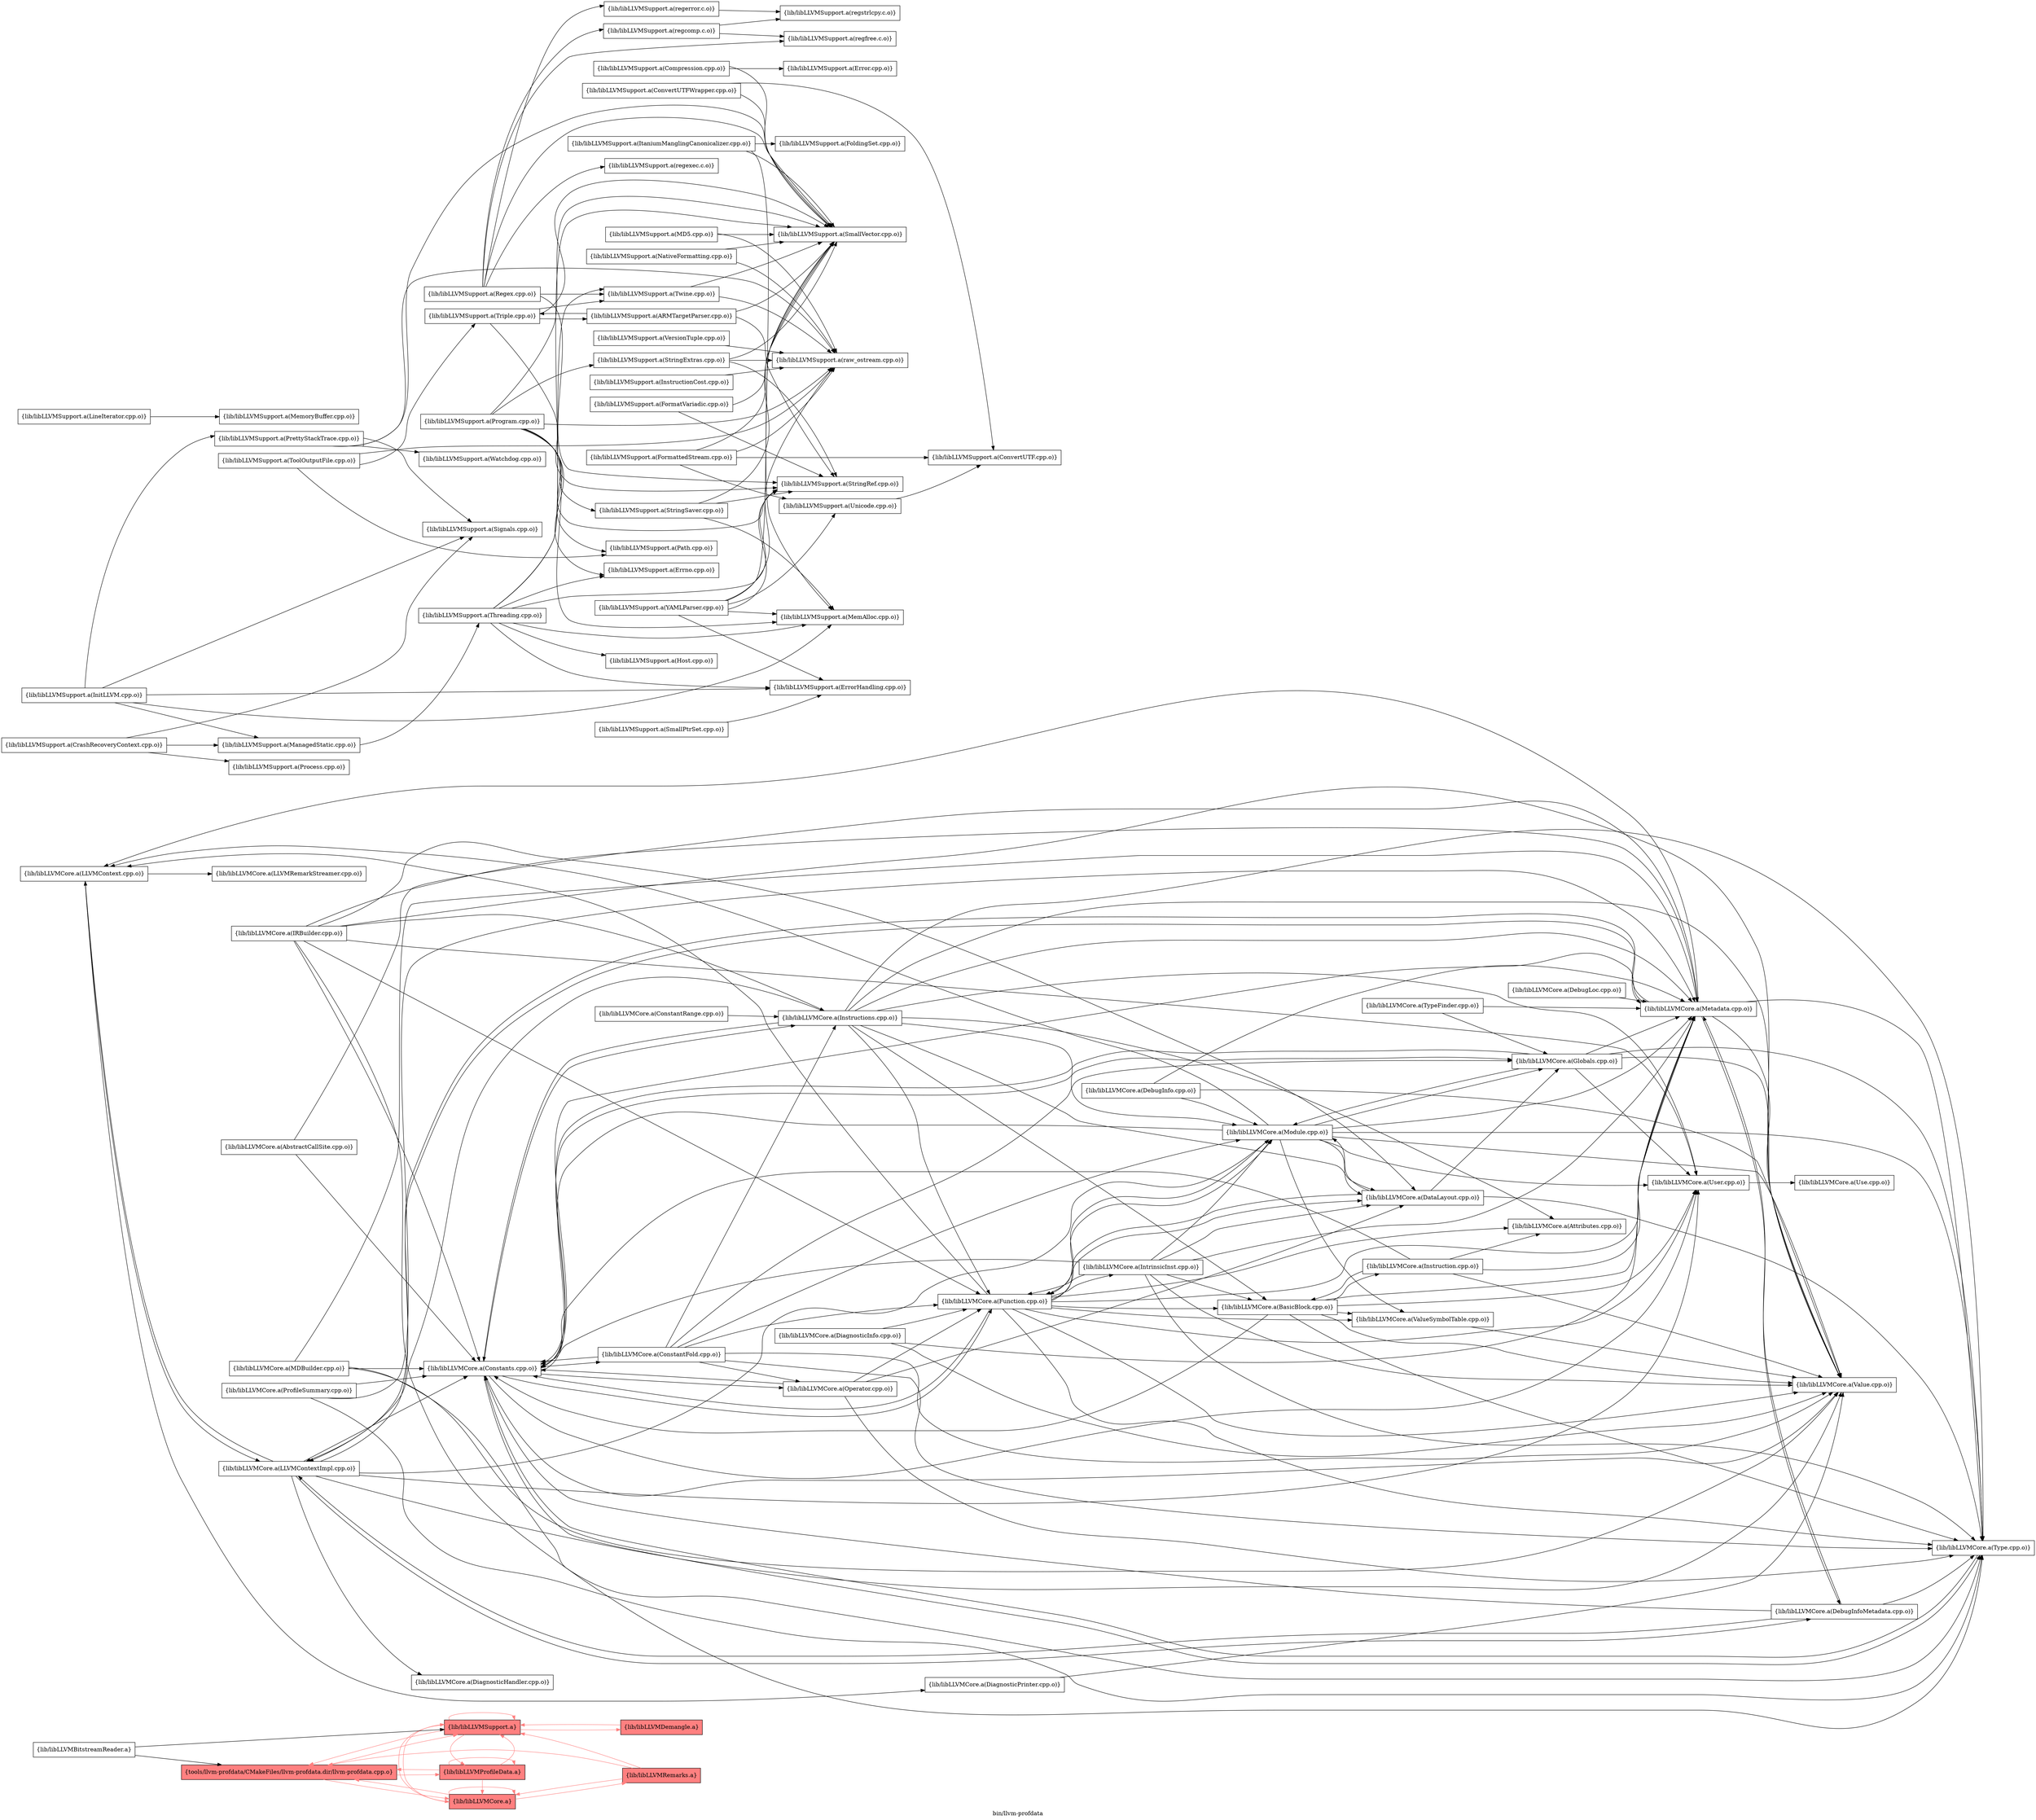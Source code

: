 digraph "bin/llvm-profdata" {
	label="bin/llvm-profdata";
	rankdir="LR"
	{ rank=same; Node0x555d19df4408;  }
	{ rank=same; Node0x555d19df47c8; Node0x555d19df6b18; Node0x555d19df6668;  }

	Node0x555d19df4408 [shape=record,shape=box,style=filled,fillcolor="1.000000 0.5 1",group=1,label="{tools/llvm-profdata/CMakeFiles/llvm-profdata.dir/llvm-profdata.cpp.o}"];
	Node0x555d19df4408 -> Node0x555d19df47c8[color="1.000000 0.5 1"];
	Node0x555d19df4408 -> Node0x555d19df6b18[color="1.000000 0.5 1"];
	Node0x555d19df4408 -> Node0x555d19df6668[color="1.000000 0.5 1"];
	Node0x555d19df47c8 [shape=record,shape=box,style=filled,fillcolor="1.000000 0.5 1",group=1,label="{lib/libLLVMCore.a}"];
	Node0x555d19df47c8 -> Node0x555d19df6668[color="1.000000 0.5 1"];
	Node0x555d19df47c8 -> Node0x555d19df4408[color="1.000000 0.5 1"];
	Node0x555d19df47c8 -> Node0x555d19df47c8[color="1.000000 0.5 1"];
	Node0x555d19df47c8 -> Node0x555d19df8058[color="1.000000 0.5 1"];
	Node0x555d19df6b18 [shape=record,shape=box,style=filled,fillcolor="1.000000 0.5 1",group=1,label="{lib/libLLVMProfileData.a}"];
	Node0x555d19df6b18 -> Node0x555d19df4408[color="1.000000 0.5 1"];
	Node0x555d19df6b18 -> Node0x555d19df47c8[color="1.000000 0.5 1"];
	Node0x555d19df6b18 -> Node0x555d19df6b18[color="1.000000 0.5 1"];
	Node0x555d19df6b18 -> Node0x555d19df6668[color="1.000000 0.5 1"];
	Node0x555d19df6668 [shape=record,shape=box,style=filled,fillcolor="1.000000 0.5 1",group=1,label="{lib/libLLVMSupport.a}"];
	Node0x555d19df6668 -> Node0x555d19df4408[color="1.000000 0.5 1"];
	Node0x555d19df6668 -> Node0x555d19df47c8[color="1.000000 0.5 1"];
	Node0x555d19df6668 -> Node0x555d19df6668[color="1.000000 0.5 1"];
	Node0x555d19df6668 -> Node0x555d19df6b18[color="1.000000 0.5 1"];
	Node0x555d19df6668 -> Node0x555d19df9048[color="1.000000 0.5 1"];
	Node0x555d19df6118 [shape=record,shape=box,group=0,label="{lib/libLLVMCore.a(LLVMContext.cpp.o)}"];
	Node0x555d19df6118 -> Node0x555d19df7d38;
	Node0x555d19df6118 -> Node0x555d19df7e28;
	Node0x555d19df6118 -> Node0x555d19df8d28;
	Node0x555d19df7d38 [shape=record,shape=box,group=0,label="{lib/libLLVMCore.a(DiagnosticPrinter.cpp.o)}"];
	Node0x555d19df7d38 -> Node0x555d19df82d8;
	Node0x555d19df7e28 [shape=record,shape=box,group=0,label="{lib/libLLVMCore.a(LLVMContextImpl.cpp.o)}"];
	Node0x555d19df7e28 -> Node0x555d19df6118;
	Node0x555d19df7e28 -> Node0x555d19df6578;
	Node0x555d19df7e28 -> Node0x555d19df8e68;
	Node0x555d19df7e28 -> Node0x555d19df80a8;
	Node0x555d19df7e28 -> Node0x555d19df5768;
	Node0x555d19df7e28 -> Node0x555d19df45e8;
	Node0x555d19df7e28 -> Node0x555d19df8508;
	Node0x555d19df7e28 -> Node0x555d19df82d8;
	Node0x555d19df8d28 [shape=record,shape=box,group=0,label="{lib/libLLVMCore.a(LLVMRemarkStreamer.cpp.o)}"];
	Node0x555d19df82d8 [shape=record,shape=box,group=0,label="{lib/libLLVMCore.a(Value.cpp.o)}"];
	Node0x555d19df7a68 [shape=record,shape=box,group=0,label="{lib/libLLVMCore.a(DiagnosticInfo.cpp.o)}"];
	Node0x555d19df7a68 -> Node0x555d19df6de8;
	Node0x555d19df7a68 -> Node0x555d19df5768;
	Node0x555d19df7a68 -> Node0x555d19df82d8;
	Node0x555d19df6de8 [shape=record,shape=box,group=0,label="{lib/libLLVMCore.a(Function.cpp.o)}"];
	Node0x555d19df6de8 -> Node0x555d19df6118;
	Node0x555d19df6de8 -> Node0x555d19df9368;
	Node0x555d19df6de8 -> Node0x555d19df4598;
	Node0x555d19df6de8 -> Node0x555d19df6578;
	Node0x555d19df6de8 -> Node0x555d19df7fb8;
	Node0x555d19df6de8 -> Node0x555d19df4cc8;
	Node0x555d19df6de8 -> Node0x555d19df5768;
	Node0x555d19df6de8 -> Node0x555d19df45e8;
	Node0x555d19df6de8 -> Node0x555d19df79c8;
	Node0x555d19df6de8 -> Node0x555d19df8508;
	Node0x555d19df6de8 -> Node0x555d19df82d8;
	Node0x555d19df6de8 -> Node0x555d19df78d8;
	Node0x555d19df5768 [shape=record,shape=box,group=0,label="{lib/libLLVMCore.a(Metadata.cpp.o)}"];
	Node0x555d19df5768 -> Node0x555d19df6118;
	Node0x555d19df5768 -> Node0x555d19df6578;
	Node0x555d19df5768 -> Node0x555d19df8e68;
	Node0x555d19df5768 -> Node0x555d19df7e28;
	Node0x555d19df5768 -> Node0x555d19df79c8;
	Node0x555d19df5768 -> Node0x555d19df82d8;
	Node0x555d19df9368 [shape=record,shape=box,group=0,label="{lib/libLLVMCore.a(DataLayout.cpp.o)}"];
	Node0x555d19df9368 -> Node0x555d19df6de8;
	Node0x555d19df9368 -> Node0x555d19df8b48;
	Node0x555d19df9368 -> Node0x555d19df45e8;
	Node0x555d19df9368 -> Node0x555d19df79c8;
	Node0x555d19df4598 [shape=record,shape=box,group=0,label="{lib/libLLVMCore.a(BasicBlock.cpp.o)}"];
	Node0x555d19df4598 -> Node0x555d19df4b88;
	Node0x555d19df4598 -> Node0x555d19df6578;
	Node0x555d19df4598 -> Node0x555d19df5768;
	Node0x555d19df4598 -> Node0x555d19df79c8;
	Node0x555d19df4598 -> Node0x555d19df8508;
	Node0x555d19df4598 -> Node0x555d19df82d8;
	Node0x555d19df4598 -> Node0x555d19df78d8;
	Node0x555d19df6578 [shape=record,shape=box,group=0,label="{lib/libLLVMCore.a(Constants.cpp.o)}"];
	Node0x555d19df6578 -> Node0x555d19df6de8;
	Node0x555d19df6578 -> Node0x555d19df8b48;
	Node0x555d19df6578 -> Node0x555d19df5308;
	Node0x555d19df6578 -> Node0x555d19df5e98;
	Node0x555d19df6578 -> Node0x555d19df6898;
	Node0x555d19df6578 -> Node0x555d19df79c8;
	Node0x555d19df6578 -> Node0x555d19df8508;
	Node0x555d19df6578 -> Node0x555d19df82d8;
	Node0x555d19df7fb8 [shape=record,shape=box,group=0,label="{lib/libLLVMCore.a(Attributes.cpp.o)}"];
	Node0x555d19df4cc8 [shape=record,shape=box,group=0,label="{lib/libLLVMCore.a(IntrinsicInst.cpp.o)}"];
	Node0x555d19df4cc8 -> Node0x555d19df6de8;
	Node0x555d19df4cc8 -> Node0x555d19df9368;
	Node0x555d19df4cc8 -> Node0x555d19df4598;
	Node0x555d19df4cc8 -> Node0x555d19df6578;
	Node0x555d19df4cc8 -> Node0x555d19df5768;
	Node0x555d19df4cc8 -> Node0x555d19df45e8;
	Node0x555d19df4cc8 -> Node0x555d19df79c8;
	Node0x555d19df4cc8 -> Node0x555d19df82d8;
	Node0x555d19df45e8 [shape=record,shape=box,group=0,label="{lib/libLLVMCore.a(Module.cpp.o)}"];
	Node0x555d19df45e8 -> Node0x555d19df6118;
	Node0x555d19df45e8 -> Node0x555d19df6de8;
	Node0x555d19df45e8 -> Node0x555d19df9368;
	Node0x555d19df45e8 -> Node0x555d19df8b48;
	Node0x555d19df45e8 -> Node0x555d19df6578;
	Node0x555d19df45e8 -> Node0x555d19df5768;
	Node0x555d19df45e8 -> Node0x555d19df79c8;
	Node0x555d19df45e8 -> Node0x555d19df8508;
	Node0x555d19df45e8 -> Node0x555d19df82d8;
	Node0x555d19df45e8 -> Node0x555d19df78d8;
	Node0x555d19df79c8 [shape=record,shape=box,group=0,label="{lib/libLLVMCore.a(Type.cpp.o)}"];
	Node0x555d19df79c8 -> Node0x555d19df6578;
	Node0x555d19df8508 [shape=record,shape=box,group=0,label="{lib/libLLVMCore.a(User.cpp.o)}"];
	Node0x555d19df8508 -> Node0x555d19df9188;
	Node0x555d19df78d8 [shape=record,shape=box,group=0,label="{lib/libLLVMCore.a(ValueSymbolTable.cpp.o)}"];
	Node0x555d19df78d8 -> Node0x555d19df82d8;
	Node0x555d19df8b48 [shape=record,shape=box,group=0,label="{lib/libLLVMCore.a(Globals.cpp.o)}"];
	Node0x555d19df8b48 -> Node0x555d19df6578;
	Node0x555d19df8b48 -> Node0x555d19df5768;
	Node0x555d19df8b48 -> Node0x555d19df45e8;
	Node0x555d19df8b48 -> Node0x555d19df79c8;
	Node0x555d19df8b48 -> Node0x555d19df8508;
	Node0x555d19df8b48 -> Node0x555d19df82d8;
	Node0x555d19df83c8 [shape=record,shape=box,group=0,label="{lib/libLLVMCore.a(ConstantRange.cpp.o)}"];
	Node0x555d19df83c8 -> Node0x555d19df5308;
	Node0x555d19df5308 [shape=record,shape=box,group=0,label="{lib/libLLVMCore.a(Instructions.cpp.o)}"];
	Node0x555d19df5308 -> Node0x555d19df6de8;
	Node0x555d19df5308 -> Node0x555d19df9368;
	Node0x555d19df5308 -> Node0x555d19df4598;
	Node0x555d19df5308 -> Node0x555d19df6578;
	Node0x555d19df5308 -> Node0x555d19df7fb8;
	Node0x555d19df5308 -> Node0x555d19df7e28;
	Node0x555d19df5308 -> Node0x555d19df5768;
	Node0x555d19df5308 -> Node0x555d19df45e8;
	Node0x555d19df5308 -> Node0x555d19df79c8;
	Node0x555d19df5308 -> Node0x555d19df8508;
	Node0x555d19df5308 -> Node0x555d19df82d8;
	Node0x555d19df4b88 [shape=record,shape=box,group=0,label="{lib/libLLVMCore.a(Instruction.cpp.o)}"];
	Node0x555d19df4b88 -> Node0x555d19df4598;
	Node0x555d19df4b88 -> Node0x555d19df6578;
	Node0x555d19df4b88 -> Node0x555d19df7fb8;
	Node0x555d19df4b88 -> Node0x555d19df5768;
	Node0x555d19df4b88 -> Node0x555d19df82d8;
	Node0x555d19df5e98 [shape=record,shape=box,group=0,label="{lib/libLLVMCore.a(ConstantFold.cpp.o)}"];
	Node0x555d19df5e98 -> Node0x555d19df6de8;
	Node0x555d19df5e98 -> Node0x555d19df8b48;
	Node0x555d19df5e98 -> Node0x555d19df5308;
	Node0x555d19df5e98 -> Node0x555d19df6578;
	Node0x555d19df5e98 -> Node0x555d19df45e8;
	Node0x555d19df5e98 -> Node0x555d19df6898;
	Node0x555d19df5e98 -> Node0x555d19df79c8;
	Node0x555d19df5e98 -> Node0x555d19df82d8;
	Node0x555d19df6898 [shape=record,shape=box,group=0,label="{lib/libLLVMCore.a(Operator.cpp.o)}"];
	Node0x555d19df6898 -> Node0x555d19df6de8;
	Node0x555d19df6898 -> Node0x555d19df9368;
	Node0x555d19df6898 -> Node0x555d19df6578;
	Node0x555d19df6898 -> Node0x555d19df79c8;
	Node0x555d19df8e68 [shape=record,shape=box,group=0,label="{lib/libLLVMCore.a(DebugInfoMetadata.cpp.o)}"];
	Node0x555d19df8e68 -> Node0x555d19df6578;
	Node0x555d19df8e68 -> Node0x555d19df7e28;
	Node0x555d19df8e68 -> Node0x555d19df5768;
	Node0x555d19df8e68 -> Node0x555d19df79c8;
	Node0x555d19df5a88 [shape=record,shape=box,group=0,label="{lib/libLLVMCore.a(AbstractCallSite.cpp.o)}"];
	Node0x555d19df5a88 -> Node0x555d19df6578;
	Node0x555d19df5a88 -> Node0x555d19df5768;
	Node0x555d19df5cb8 [shape=record,shape=box,group=0,label="{lib/libLLVMCore.a(DebugLoc.cpp.o)}"];
	Node0x555d19df5cb8 -> Node0x555d19df5768;
	Node0x555d19df69d8 [shape=record,shape=box,group=0,label="{lib/libLLVMCore.a(DebugInfo.cpp.o)}"];
	Node0x555d19df69d8 -> Node0x555d19df5768;
	Node0x555d19df69d8 -> Node0x555d19df45e8;
	Node0x555d19df69d8 -> Node0x555d19df82d8;
	Node0x555d19df71a8 [shape=record,shape=box,group=0,label="{lib/libLLVMCore.a(IRBuilder.cpp.o)}"];
	Node0x555d19df71a8 -> Node0x555d19df6de8;
	Node0x555d19df71a8 -> Node0x555d19df9368;
	Node0x555d19df71a8 -> Node0x555d19df5308;
	Node0x555d19df71a8 -> Node0x555d19df6578;
	Node0x555d19df71a8 -> Node0x555d19df5768;
	Node0x555d19df71a8 -> Node0x555d19df79c8;
	Node0x555d19df71a8 -> Node0x555d19df8508;
	Node0x555d19df71a8 -> Node0x555d19df82d8;
	Node0x555d19df80a8 [shape=record,shape=box,group=0,label="{lib/libLLVMCore.a(DiagnosticHandler.cpp.o)}"];
	Node0x555d19df8058 [shape=record,shape=box,style=filled,fillcolor="1.000000 0.5 1",group=1,label="{lib/libLLVMRemarks.a}"];
	Node0x555d19df8058 -> Node0x555d19df6668[color="1.000000 0.5 1"];
	Node0x555d19df8058 -> Node0x555d19df4408[color="1.000000 0.5 1"];
	Node0x555d19df8058 -> Node0x555d19df47c8[color="1.000000 0.5 1"];
	Node0x555d19df8ff8 [shape=record,shape=box,group=0,label="{lib/libLLVMCore.a(MDBuilder.cpp.o)}"];
	Node0x555d19df8ff8 -> Node0x555d19df6578;
	Node0x555d19df8ff8 -> Node0x555d19df5768;
	Node0x555d19df8ff8 -> Node0x555d19df79c8;
	Node0x555d19df8ff8 -> Node0x555d19df82d8;
	Node0x555d19df7c98 [shape=record,shape=box,group=0,label="{lib/libLLVMCore.a(ProfileSummary.cpp.o)}"];
	Node0x555d19df7c98 -> Node0x555d19df6578;
	Node0x555d19df7c98 -> Node0x555d19df5768;
	Node0x555d19df7c98 -> Node0x555d19df79c8;
	Node0x555d19df6d48 [shape=record,shape=box,group=0,label="{lib/libLLVMCore.a(TypeFinder.cpp.o)}"];
	Node0x555d19df6d48 -> Node0x555d19df8b48;
	Node0x555d19df6d48 -> Node0x555d19df5768;
	Node0x555d19df9188 [shape=record,shape=box,group=0,label="{lib/libLLVMCore.a(Use.cpp.o)}"];
	Node0x555d19df8af8 [shape=record,shape=box,group=0,label="{lib/libLLVMSupport.a(Compression.cpp.o)}"];
	Node0x555d19df8af8 -> Node0x555d19df5948;
	Node0x555d19df8af8 -> Node0x555d19df6258;
	Node0x555d19df5948 [shape=record,shape=box,group=0,label="{lib/libLLVMSupport.a(Error.cpp.o)}"];
	Node0x555d19df6258 [shape=record,shape=box,group=0,label="{lib/libLLVMSupport.a(SmallVector.cpp.o)}"];
	Node0x555d19df92c8 [shape=record,shape=box,group=0,label="{lib/libLLVMSupport.a(ConvertUTFWrapper.cpp.o)}"];
	Node0x555d19df92c8 -> Node0x555d19df4908;
	Node0x555d19df92c8 -> Node0x555d19df6258;
	Node0x555d19df4908 [shape=record,shape=box,group=0,label="{lib/libLLVMSupport.a(ConvertUTF.cpp.o)}"];
	Node0x555d19df72e8 [shape=record,shape=box,group=0,label="{lib/libLLVMSupport.a(FormattedStream.cpp.o)}"];
	Node0x555d19df72e8 -> Node0x555d19df4908;
	Node0x555d19df72e8 -> Node0x555d19df6258;
	Node0x555d19df72e8 -> Node0x555d19df7838;
	Node0x555d19df72e8 -> Node0x555d19df5da8;
	Node0x555d19df7838 [shape=record,shape=box,group=0,label="{lib/libLLVMSupport.a(Unicode.cpp.o)}"];
	Node0x555d19df7838 -> Node0x555d19df4908;
	Node0x555d19df5da8 [shape=record,shape=box,group=0,label="{lib/libLLVMSupport.a(raw_ostream.cpp.o)}"];
	Node0x555d19df7108 [shape=record,shape=box,group=0,label="{lib/libLLVMSupport.a(InitLLVM.cpp.o)}"];
	Node0x555d19df7108 -> Node0x555d19df6078;
	Node0x555d19df7108 -> Node0x555d19df5538;
	Node0x555d19df7108 -> Node0x555d19df4458;
	Node0x555d19df7108 -> Node0x555d19df80f8;
	Node0x555d19df7108 -> Node0x555d19df6f78;
	Node0x555d19df6078 [shape=record,shape=box,group=0,label="{lib/libLLVMSupport.a(ErrorHandling.cpp.o)}"];
	Node0x555d19df5538 [shape=record,shape=box,group=0,label="{lib/libLLVMSupport.a(ManagedStatic.cpp.o)}"];
	Node0x555d19df5538 -> Node0x555d19df8f08;
	Node0x555d19df4458 [shape=record,shape=box,group=0,label="{lib/libLLVMSupport.a(MemAlloc.cpp.o)}"];
	Node0x555d19df80f8 [shape=record,shape=box,group=0,label="{lib/libLLVMSupport.a(PrettyStackTrace.cpp.o)}"];
	Node0x555d19df80f8 -> Node0x555d19df6258;
	Node0x555d19df80f8 -> Node0x555d19df5da8;
	Node0x555d19df80f8 -> Node0x555d19df6f78;
	Node0x555d19df80f8 -> Node0x555d19df8288;
	Node0x555d19df6f78 [shape=record,shape=box,group=0,label="{lib/libLLVMSupport.a(Signals.cpp.o)}"];
	Node0x555d19df6ac8 [shape=record,shape=box,group=0,label="{lib/libLLVMSupport.a(InstructionCost.cpp.o)}"];
	Node0x555d19df6ac8 -> Node0x555d19df5da8;
	Node0x555d19df5998 [shape=record,shape=box,group=0,label="{lib/libLLVMSupport.a(ItaniumManglingCanonicalizer.cpp.o)}"];
	Node0x555d19df5998 -> Node0x555d19df6bb8;
	Node0x555d19df5998 -> Node0x555d19df4458;
	Node0x555d19df5998 -> Node0x555d19df6258;
	Node0x555d19df6bb8 [shape=record,shape=box,group=0,label="{lib/libLLVMSupport.a(FoldingSet.cpp.o)}"];
	Node0x555d19df9048 [shape=record,shape=box,style=filled,fillcolor="1.000000 0.5 1",group=1,label="{lib/libLLVMDemangle.a}"];
	Node0x555d19df9048 -> Node0x555d19df6668[color="1.000000 0.5 1"];
	Node0x555d19df5d58 [shape=record,shape=box,group=0,label="{lib/libLLVMSupport.a(LineIterator.cpp.o)}"];
	Node0x555d19df5d58 -> Node0x555d19df90e8;
	Node0x555d19df90e8 [shape=record,shape=box,group=0,label="{lib/libLLVMSupport.a(MemoryBuffer.cpp.o)}"];
	Node0x555d19df8f08 [shape=record,shape=box,group=0,label="{lib/libLLVMSupport.a(Threading.cpp.o)}"];
	Node0x555d19df8f08 -> Node0x555d19df6078;
	Node0x555d19df8f08 -> Node0x555d19df4458;
	Node0x555d19df8f08 -> Node0x555d19df6258;
	Node0x555d19df8f08 -> Node0x555d19df9278;
	Node0x555d19df8f08 -> Node0x555d19df88c8;
	Node0x555d19df8f08 -> Node0x555d19df8328;
	Node0x555d19df8f08 -> Node0x555d19df7ce8;
	Node0x555d19df8d78 [shape=record,shape=box,group=0,label="{lib/libLLVMSupport.a(MD5.cpp.o)}"];
	Node0x555d19df8d78 -> Node0x555d19df6258;
	Node0x555d19df8d78 -> Node0x555d19df5da8;
	Node0x555d19df8288 [shape=record,shape=box,group=0,label="{lib/libLLVMSupport.a(Watchdog.cpp.o)}"];
	Node0x555d19df71f8 [shape=record,shape=box,group=0,label="{lib/libLLVMSupport.a(Regex.cpp.o)}"];
	Node0x555d19df71f8 -> Node0x555d19df6258;
	Node0x555d19df71f8 -> Node0x555d19df9278;
	Node0x555d19df71f8 -> Node0x555d19df88c8;
	Node0x555d19df71f8 -> Node0x555d19df5ad8;
	Node0x555d19df71f8 -> Node0x555d19df4db8;
	Node0x555d19df71f8 -> Node0x555d19df5628;
	Node0x555d19df71f8 -> Node0x555d19df49a8;
	Node0x555d19df9278 [shape=record,shape=box,group=0,label="{lib/libLLVMSupport.a(StringRef.cpp.o)}"];
	Node0x555d19df88c8 [shape=record,shape=box,group=0,label="{lib/libLLVMSupport.a(Twine.cpp.o)}"];
	Node0x555d19df88c8 -> Node0x555d19df6258;
	Node0x555d19df88c8 -> Node0x555d19df5da8;
	Node0x555d19df5ad8 [shape=record,shape=box,group=0,label="{lib/libLLVMSupport.a(regcomp.c.o)}"];
	Node0x555d19df5ad8 -> Node0x555d19df49a8;
	Node0x555d19df5ad8 -> Node0x555d19df8aa8;
	Node0x555d19df4db8 [shape=record,shape=box,group=0,label="{lib/libLLVMSupport.a(regerror.c.o)}"];
	Node0x555d19df4db8 -> Node0x555d19df8aa8;
	Node0x555d19df5628 [shape=record,shape=box,group=0,label="{lib/libLLVMSupport.a(regexec.c.o)}"];
	Node0x555d19df49a8 [shape=record,shape=box,group=0,label="{lib/libLLVMSupport.a(regfree.c.o)}"];
	Node0x555d19df5f38 [shape=record,shape=box,group=0,label="{lib/libLLVMSupport.a(SmallPtrSet.cpp.o)}"];
	Node0x555d19df5f38 -> Node0x555d19df6078;
	Node0x555d19df76a8 [shape=record,shape=box,group=0,label="{lib/libLLVMSupport.a(StringExtras.cpp.o)}"];
	Node0x555d19df76a8 -> Node0x555d19df6258;
	Node0x555d19df76a8 -> Node0x555d19df9278;
	Node0x555d19df76a8 -> Node0x555d19df5da8;
	Node0x555d19df8558 [shape=record,shape=box,group=0,label="{lib/libLLVMSupport.a(StringSaver.cpp.o)}"];
	Node0x555d19df8558 -> Node0x555d19df4458;
	Node0x555d19df8558 -> Node0x555d19df6258;
	Node0x555d19df8558 -> Node0x555d19df9278;
	Node0x555d19df5088 [shape=record,shape=box,group=0,label="{lib/libLLVMSupport.a(ToolOutputFile.cpp.o)}"];
	Node0x555d19df5088 -> Node0x555d19df44f8;
	Node0x555d19df5088 -> Node0x555d19df5da8;
	Node0x555d19df5088 -> Node0x555d19df84b8;
	Node0x555d19df44f8 [shape=record,shape=box,group=0,label="{lib/libLLVMSupport.a(Triple.cpp.o)}"];
	Node0x555d19df44f8 -> Node0x555d19df6258;
	Node0x555d19df44f8 -> Node0x555d19df9278;
	Node0x555d19df44f8 -> Node0x555d19df9098;
	Node0x555d19df44f8 -> Node0x555d19df88c8;
	Node0x555d19df84b8 [shape=record,shape=box,group=0,label="{lib/libLLVMSupport.a(Path.cpp.o)}"];
	Node0x555d19df9098 [shape=record,shape=box,group=0,label="{lib/libLLVMSupport.a(ARMTargetParser.cpp.o)}"];
	Node0x555d19df9098 -> Node0x555d19df6258;
	Node0x555d19df9098 -> Node0x555d19df9278;
	Node0x555d19df9098 -> Node0x555d19df44f8;
	Node0x555d19df6528 [shape=record,shape=box,group=0,label="{lib/libLLVMSupport.a(YAMLParser.cpp.o)}"];
	Node0x555d19df6528 -> Node0x555d19df6078;
	Node0x555d19df6528 -> Node0x555d19df4458;
	Node0x555d19df6528 -> Node0x555d19df6258;
	Node0x555d19df6528 -> Node0x555d19df9278;
	Node0x555d19df6528 -> Node0x555d19df7838;
	Node0x555d19df6528 -> Node0x555d19df5da8;
	Node0x555d19df6348 [shape=record,shape=box,group=0,label="{lib/libLLVMSupport.a(NativeFormatting.cpp.o)}"];
	Node0x555d19df6348 -> Node0x555d19df6258;
	Node0x555d19df6348 -> Node0x555d19df5da8;
	Node0x555d19df6a78 [shape=record,shape=box,group=0,label="{lib/libLLVMSupport.a(FormatVariadic.cpp.o)}"];
	Node0x555d19df6a78 -> Node0x555d19df6258;
	Node0x555d19df6a78 -> Node0x555d19df9278;
	Node0x555d19df8aa8 [shape=record,shape=box,group=0,label="{lib/libLLVMSupport.a(regstrlcpy.c.o)}"];
	Node0x555d19df6fc8 [shape=record,shape=box,group=0,label="{lib/libLLVMSupport.a(CrashRecoveryContext.cpp.o)}"];
	Node0x555d19df6fc8 -> Node0x555d19df5538;
	Node0x555d19df6fc8 -> Node0x555d19df7dd8;
	Node0x555d19df6fc8 -> Node0x555d19df6f78;
	Node0x555d19df7dd8 [shape=record,shape=box,group=0,label="{lib/libLLVMSupport.a(Process.cpp.o)}"];
	Node0x555d19df5f88 [shape=record,shape=box,group=0,label="{lib/libLLVMSupport.a(Program.cpp.o)}"];
	Node0x555d19df5f88 -> Node0x555d19df4458;
	Node0x555d19df5f88 -> Node0x555d19df6258;
	Node0x555d19df5f88 -> Node0x555d19df76a8;
	Node0x555d19df5f88 -> Node0x555d19df8558;
	Node0x555d19df5f88 -> Node0x555d19df9278;
	Node0x555d19df5f88 -> Node0x555d19df5da8;
	Node0x555d19df5f88 -> Node0x555d19df84b8;
	Node0x555d19df5f88 -> Node0x555d19df7ce8;
	Node0x555d19df7ce8 [shape=record,shape=box,group=0,label="{lib/libLLVMSupport.a(Errno.cpp.o)}"];
	Node0x555d19df8328 [shape=record,shape=box,group=0,label="{lib/libLLVMSupport.a(Host.cpp.o)}"];
	Node0x555d19df6d98 [shape=record,shape=box,group=0,label="{lib/libLLVMSupport.a(VersionTuple.cpp.o)}"];
	Node0x555d19df6d98 -> Node0x555d19df5da8;
	Node0x555d19df85a8 [shape=record,shape=box,group=0,label="{lib/libLLVMBitstreamReader.a}"];
	Node0x555d19df85a8 -> Node0x555d19df4408;
	Node0x555d19df85a8 -> Node0x555d19df6668;
}
